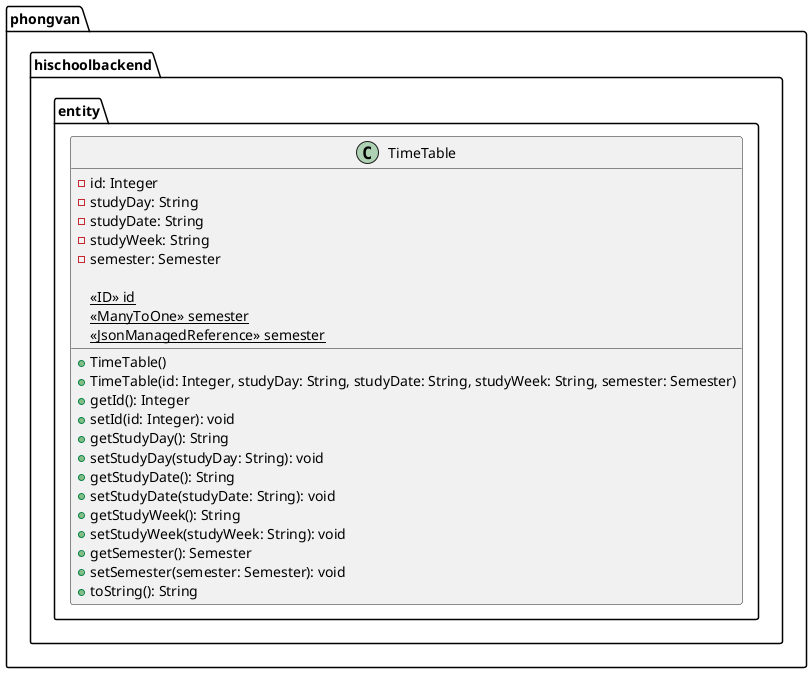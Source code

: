 @startuml

package phongvan.hischoolbackend.entity {
    class TimeTable {
        - id: Integer
        - studyDay: String
        - studyDate: String
        - studyWeek: String
        - semester: Semester

        {static} <<ID>> id
        {static} <<ManyToOne>> semester
        {static} <<JsonManagedReference>> semester

        + TimeTable()
        + TimeTable(id: Integer, studyDay: String, studyDate: String, studyWeek: String, semester: Semester)
        + getId(): Integer
        + setId(id: Integer): void
        + getStudyDay(): String
        + setStudyDay(studyDay: String): void
        + getStudyDate(): String
        + setStudyDate(studyDate: String): void
        + getStudyWeek(): String
        + setStudyWeek(studyWeek: String): void
        + getSemester(): Semester
        + setSemester(semester: Semester): void
        + toString(): String
    }
}

@enduml
